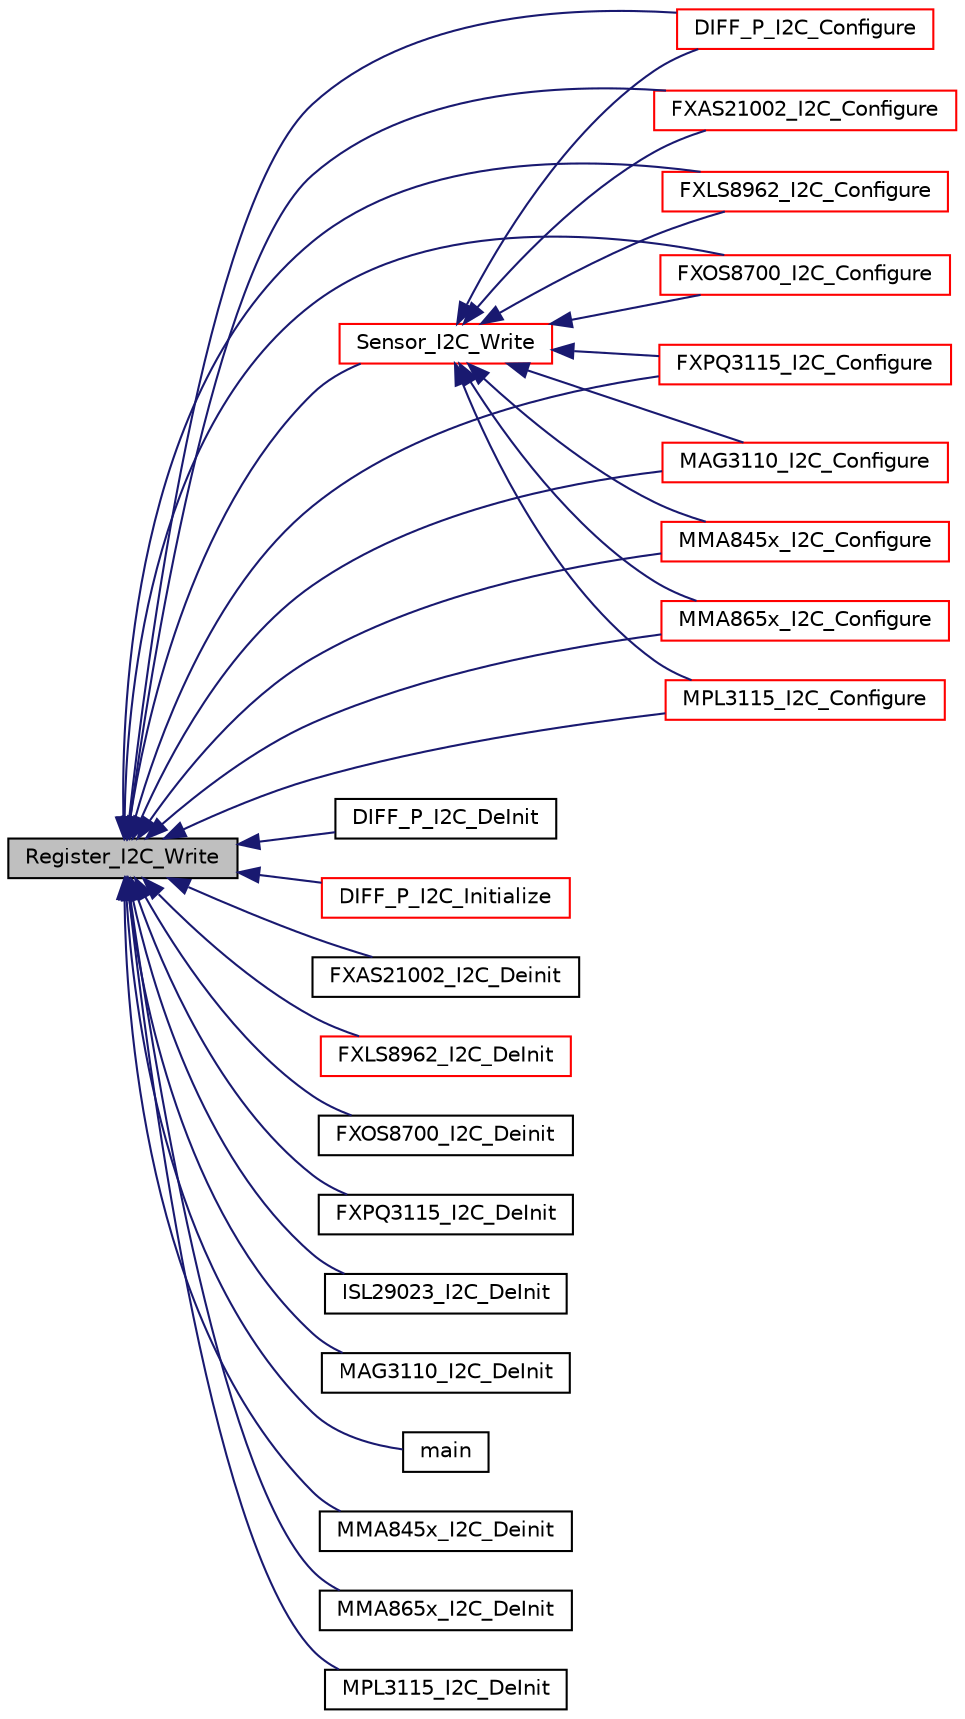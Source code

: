 digraph "Register_I2C_Write"
{
  edge [fontname="Helvetica",fontsize="10",labelfontname="Helvetica",labelfontsize="10"];
  node [fontname="Helvetica",fontsize="10",shape=record];
  rankdir="LR";
  Node89 [label="Register_I2C_Write",height=0.2,width=0.4,color="black", fillcolor="grey75", style="filled", fontcolor="black"];
  Node89 -> Node90 [dir="back",color="midnightblue",fontsize="10",style="solid",fontname="Helvetica"];
  Node90 [label="DIFF_P_I2C_Configure",height=0.2,width=0.4,color="red", fillcolor="white", style="filled",URL="$diff__p__drv_8h.html#ab6966a8c4618c35437648c001c1d641d",tooltip="The interface function to configure he sensor. "];
  Node89 -> Node92 [dir="back",color="midnightblue",fontsize="10",style="solid",fontname="Helvetica"];
  Node92 [label="DIFF_P_I2C_DeInit",height=0.2,width=0.4,color="black", fillcolor="white", style="filled",URL="$diff__p__drv_8h.html#ad8205d9f3c4475a42b710374ca3030b1",tooltip="The interface function to De Initialize sensor.. "];
  Node89 -> Node93 [dir="back",color="midnightblue",fontsize="10",style="solid",fontname="Helvetica"];
  Node93 [label="DIFF_P_I2C_Initialize",height=0.2,width=0.4,color="red", fillcolor="white", style="filled",URL="$diff__p__drv_8h.html#a42609fa366eabcd1fe7def2c58a925bd",tooltip="The interface function to initialize the sensor. "];
  Node89 -> Node94 [dir="back",color="midnightblue",fontsize="10",style="solid",fontname="Helvetica"];
  Node94 [label="FXAS21002_I2C_Configure",height=0.2,width=0.4,color="red", fillcolor="white", style="filled",URL="$fxas21002__drv_8h.html#abef3b2c3849b49331142f7a6266fde9a",tooltip="The interface function to configure he sensor. "];
  Node89 -> Node96 [dir="back",color="midnightblue",fontsize="10",style="solid",fontname="Helvetica"];
  Node96 [label="FXAS21002_I2C_Deinit",height=0.2,width=0.4,color="black", fillcolor="white", style="filled",URL="$fxas21002__drv_8h.html#a8a1d6a2e0e6f3b38de621553409faeab",tooltip="The interface function to De Initialize sensor.. "];
  Node89 -> Node97 [dir="back",color="midnightblue",fontsize="10",style="solid",fontname="Helvetica"];
  Node97 [label="FXLS8962_I2C_Configure",height=0.2,width=0.4,color="red", fillcolor="white", style="filled",URL="$fxls8962__drv_8h.html#a1b62cba67669ae79f5f3c2e5f846a6c7",tooltip="The interface function to configure he sensor. "];
  Node89 -> Node101 [dir="back",color="midnightblue",fontsize="10",style="solid",fontname="Helvetica"];
  Node101 [label="FXLS8962_I2C_DeInit",height=0.2,width=0.4,color="red", fillcolor="white", style="filled",URL="$fxls8962__drv_8h.html#a13160308eebd2dce90198d9f1388ad27",tooltip="The interface function to De Initialize sensor.. "];
  Node89 -> Node102 [dir="back",color="midnightblue",fontsize="10",style="solid",fontname="Helvetica"];
  Node102 [label="FXOS8700_I2C_Configure",height=0.2,width=0.4,color="red", fillcolor="white", style="filled",URL="$fxos8700__drv_8h.html#adcb4dbaa31a6b4ccd6031ee6cc97bb66",tooltip="The interface function to configure he sensor. "];
  Node89 -> Node104 [dir="back",color="midnightblue",fontsize="10",style="solid",fontname="Helvetica"];
  Node104 [label="FXOS8700_I2C_Deinit",height=0.2,width=0.4,color="black", fillcolor="white", style="filled",URL="$fxos8700__drv_8h.html#a896c2090120ad89a351b7f80c876f4c3",tooltip="The interface function to De Initialize sensor.. "];
  Node89 -> Node105 [dir="back",color="midnightblue",fontsize="10",style="solid",fontname="Helvetica"];
  Node105 [label="FXPQ3115_I2C_Configure",height=0.2,width=0.4,color="red", fillcolor="white", style="filled",URL="$fxpq3115__drv_8h.html#a02cdde2f932058060c53dc8314e8d03f",tooltip="The interface function to configure he sensor. "];
  Node89 -> Node107 [dir="back",color="midnightblue",fontsize="10",style="solid",fontname="Helvetica"];
  Node107 [label="FXPQ3115_I2C_DeInit",height=0.2,width=0.4,color="black", fillcolor="white", style="filled",URL="$fxpq3115__drv_8h.html#ab898c401d995d37ccbc8be97131e0097",tooltip="The interface function to De Initialize sensor.. "];
  Node89 -> Node108 [dir="back",color="midnightblue",fontsize="10",style="solid",fontname="Helvetica"];
  Node108 [label="ISL29023_I2C_DeInit",height=0.2,width=0.4,color="black", fillcolor="white", style="filled",URL="$isl29023__drv_8h.html#a0f976578dc6fcb91186ecbbae243681c",tooltip="The interface function to De Initialize sensor.. "];
  Node89 -> Node109 [dir="back",color="midnightblue",fontsize="10",style="solid",fontname="Helvetica"];
  Node109 [label="MAG3110_I2C_Configure",height=0.2,width=0.4,color="red", fillcolor="white", style="filled",URL="$mag3110__drv_8h.html#a2de85bf13cfe26dbc0ca9be7f4625cba",tooltip="The interface function to configure he sensor. "];
  Node89 -> Node111 [dir="back",color="midnightblue",fontsize="10",style="solid",fontname="Helvetica"];
  Node111 [label="MAG3110_I2C_DeInit",height=0.2,width=0.4,color="black", fillcolor="white", style="filled",URL="$mag3110__drv_8h.html#af4f06a390266db7f33a22ee8a04e510a",tooltip="The interface function to De Initialize sensor.. "];
  Node89 -> Node100 [dir="back",color="midnightblue",fontsize="10",style="solid",fontname="Helvetica"];
  Node100 [label="main",height=0.2,width=0.4,color="black", fillcolor="white", style="filled",URL="$fxls8962__demo_8c.html#a840291bc02cba5474a4cb46a9b9566fe",tooltip="Main function. "];
  Node89 -> Node112 [dir="back",color="midnightblue",fontsize="10",style="solid",fontname="Helvetica"];
  Node112 [label="MMA845x_I2C_Configure",height=0.2,width=0.4,color="red", fillcolor="white", style="filled",URL="$mma845x__drv_8h.html#a6c537b63c09b23480c1a3d6ef6e29fef",tooltip="The interface function to configure he sensor. "];
  Node89 -> Node114 [dir="back",color="midnightblue",fontsize="10",style="solid",fontname="Helvetica"];
  Node114 [label="MMA845x_I2C_Deinit",height=0.2,width=0.4,color="black", fillcolor="white", style="filled",URL="$mma845x__drv_8h.html#aa6e01fe35fe4ec4f9795338bb2f127e9",tooltip="The interface function to De Initialize sensor.. "];
  Node89 -> Node115 [dir="back",color="midnightblue",fontsize="10",style="solid",fontname="Helvetica"];
  Node115 [label="MMA865x_I2C_Configure",height=0.2,width=0.4,color="red", fillcolor="white", style="filled",URL="$mma865x__drv_8h.html#a5944d87d922a1bdbbf5f2574acc1e143",tooltip="The interface function to configure he sensor. "];
  Node89 -> Node117 [dir="back",color="midnightblue",fontsize="10",style="solid",fontname="Helvetica"];
  Node117 [label="MMA865x_I2C_DeInit",height=0.2,width=0.4,color="black", fillcolor="white", style="filled",URL="$mma865x__drv_8h.html#a4deef976b1d013420ddec7c627fb43ce",tooltip="The interface function to De Initialize sensor.. "];
  Node89 -> Node118 [dir="back",color="midnightblue",fontsize="10",style="solid",fontname="Helvetica"];
  Node118 [label="MPL3115_I2C_Configure",height=0.2,width=0.4,color="red", fillcolor="white", style="filled",URL="$mpl3115__drv_8h.html#a8dce7c0e6c9d7ef6cf9c6c2fd3c093ae",tooltip="The interface function to configure he sensor. "];
  Node89 -> Node120 [dir="back",color="midnightblue",fontsize="10",style="solid",fontname="Helvetica"];
  Node120 [label="MPL3115_I2C_DeInit",height=0.2,width=0.4,color="black", fillcolor="white", style="filled",URL="$mpl3115__drv_8h.html#a57d98d2cdcc4e6ca85b6efc8f863ce9f",tooltip="The interface function to De Initialize sensor.. "];
  Node89 -> Node121 [dir="back",color="midnightblue",fontsize="10",style="solid",fontname="Helvetica"];
  Node121 [label="Sensor_I2C_Write",height=0.2,width=0.4,color="red", fillcolor="white", style="filled",URL="$sensor__io__i2c_8h.html#aaac4c4f34b4dd37d3f202a1dbb4b000b",tooltip="Write register data to a sensor. "];
  Node121 -> Node90 [dir="back",color="midnightblue",fontsize="10",style="solid",fontname="Helvetica"];
  Node121 -> Node94 [dir="back",color="midnightblue",fontsize="10",style="solid",fontname="Helvetica"];
  Node121 -> Node97 [dir="back",color="midnightblue",fontsize="10",style="solid",fontname="Helvetica"];
  Node121 -> Node102 [dir="back",color="midnightblue",fontsize="10",style="solid",fontname="Helvetica"];
  Node121 -> Node105 [dir="back",color="midnightblue",fontsize="10",style="solid",fontname="Helvetica"];
  Node121 -> Node109 [dir="back",color="midnightblue",fontsize="10",style="solid",fontname="Helvetica"];
  Node121 -> Node112 [dir="back",color="midnightblue",fontsize="10",style="solid",fontname="Helvetica"];
  Node121 -> Node115 [dir="back",color="midnightblue",fontsize="10",style="solid",fontname="Helvetica"];
  Node121 -> Node118 [dir="back",color="midnightblue",fontsize="10",style="solid",fontname="Helvetica"];
}
